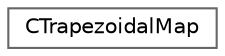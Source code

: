digraph "Graphical Class Hierarchy"
{
 // LATEX_PDF_SIZE
  bgcolor="transparent";
  edge [fontname=Helvetica,fontsize=10,labelfontname=Helvetica,labelfontsize=10];
  node [fontname=Helvetica,fontsize=10,shape=box,height=0.2,width=0.4];
  rankdir="LR";
  Node0 [id="Node000000",label="CTrapezoidalMap",height=0.2,width=0.4,color="grey40", fillcolor="white", style="filled",URL="$classCTrapezoidalMap.html",tooltip="Construction of trapezoidal map for tabulated lookup."];
}
